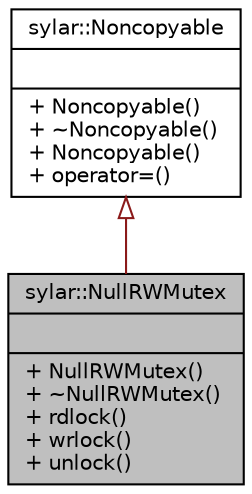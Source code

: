 digraph "sylar::NullRWMutex"
{
 // LATEX_PDF_SIZE
  edge [fontname="Helvetica",fontsize="10",labelfontname="Helvetica",labelfontsize="10"];
  node [fontname="Helvetica",fontsize="10",shape=record];
  Node1 [label="{sylar::NullRWMutex\n||+ NullRWMutex()\l+ ~NullRWMutex()\l+ rdlock()\l+ wrlock()\l+ unlock()\l}",height=0.2,width=0.4,color="black", fillcolor="grey75", style="filled", fontcolor="black",tooltip="空读写锁(用于调试)"];
  Node2 -> Node1 [dir="back",color="firebrick4",fontsize="10",style="solid",arrowtail="onormal"];
  Node2 [label="{sylar::Noncopyable\n||+ Noncopyable()\l+ ~Noncopyable()\l+ Noncopyable()\l+ operator=()\l}",height=0.2,width=0.4,color="black", fillcolor="white", style="filled",URL="$classsylar_1_1Noncopyable.html",tooltip="对象无法拷贝,赋值"];
}
